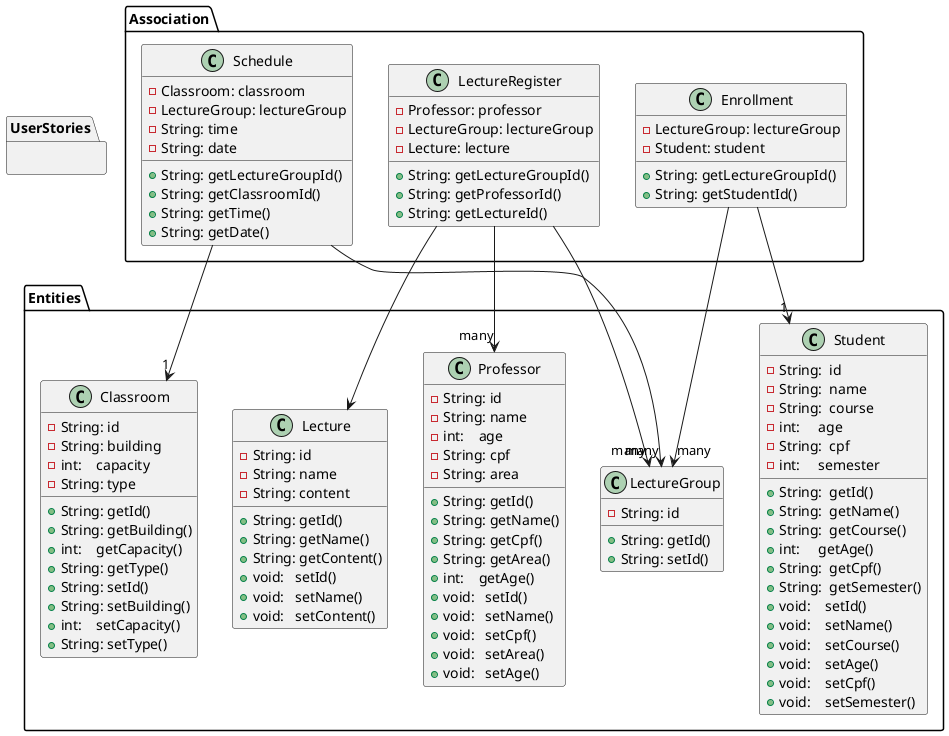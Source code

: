 @startuml alocacao-recurso

package Entities{ 

class Student{
 - String:  id
 - String:  name
 - String:  course
 - int:     age
 - String:  cpf
 - int:     semester
 + String:  getId()
 + String:  getName()
 + String:  getCourse()
 + int:     getAge()
 + String:  getCpf()
 + String:  getSemester()
 + void:    setId()
 + void:    setName()
 + void:    setCourse()
 + void:    setAge()
 + void:    setCpf()
 + void:    setSemester()
}
class Professor{
 - String: id
 - String: name
 - int:    age
 - String: cpf
 - String: area
 + String: getId()
 + String: getName()
 + String: getCpf() 
 + String: getArea()
 + int:    getAge()
 + void:   setId()
 + void:   setName()
 + void:   setCpf() 
 + void:   setArea()
 + void:   setAge()

}
class Lecture{
 - String: id
 - String: name 
 - String: content
 + String: getId()
 + String: getName() 
 + String: getContent() 
 + void:   setId()
 + void:   setName() 
 + void:   setContent()   
}
class Classroom{
 - String: id
 - String: building 
 - int:    capacity 
 - String: type  
 + String: getId()
 + String: getBuilding() 
 + int:    getCapacity()
 + String: getType()  
 + String: setId()
 + String: setBuilding() 
 + int:    setCapacity() 
 + String: setType()  

}
class LectureGroup{
 - String: id  
 + String: getId() 
 + String: setId()
}
}

package Association{

class Enrollment{
 - LectureGroup: lectureGroup
 - Student: student
 + String: getLectureGroupId()
 + String: getStudentId()
 
}

class LectureRegister{
- Professor: professor
- LectureGroup: lectureGroup
- Lecture: lecture
+ String: getLectureGroupId()
+ String: getProfessorId()
+ String: getLectureId()

}

class Schedule{
- Classroom: classroom   
- LectureGroup: lectureGroup
- String: time 
- String: date
+ String: getLectureGroupId()
+ String: getClassroomId()
+ String: getTime()
+ String: getDate()
}

}

package UserStories{

}

LectureRegister --> "many" Professor
LectureRegister --> Lecture 
LectureRegister --> "many" LectureGroup 

Enrollment --> "many" LectureGroup
Enrollment --> "1" Student

Schedule --> "many" LectureGroup
Schedule --> "1" Classroom

@enduml